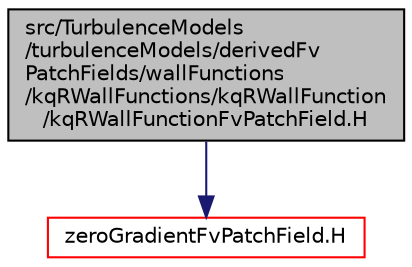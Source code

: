 digraph "src/TurbulenceModels/turbulenceModels/derivedFvPatchFields/wallFunctions/kqRWallFunctions/kqRWallFunction/kqRWallFunctionFvPatchField.H"
{
  bgcolor="transparent";
  edge [fontname="Helvetica",fontsize="10",labelfontname="Helvetica",labelfontsize="10"];
  node [fontname="Helvetica",fontsize="10",shape=record];
  Node1 [label="src/TurbulenceModels\l/turbulenceModels/derivedFv\lPatchFields/wallFunctions\l/kqRWallFunctions/kqRWallFunction\l/kqRWallFunctionFvPatchField.H",height=0.2,width=0.4,color="black", fillcolor="grey75", style="filled", fontcolor="black"];
  Node1 -> Node2 [color="midnightblue",fontsize="10",style="solid",fontname="Helvetica"];
  Node2 [label="zeroGradientFvPatchField.H",height=0.2,width=0.4,color="red",URL="$a05214.html"];
}
